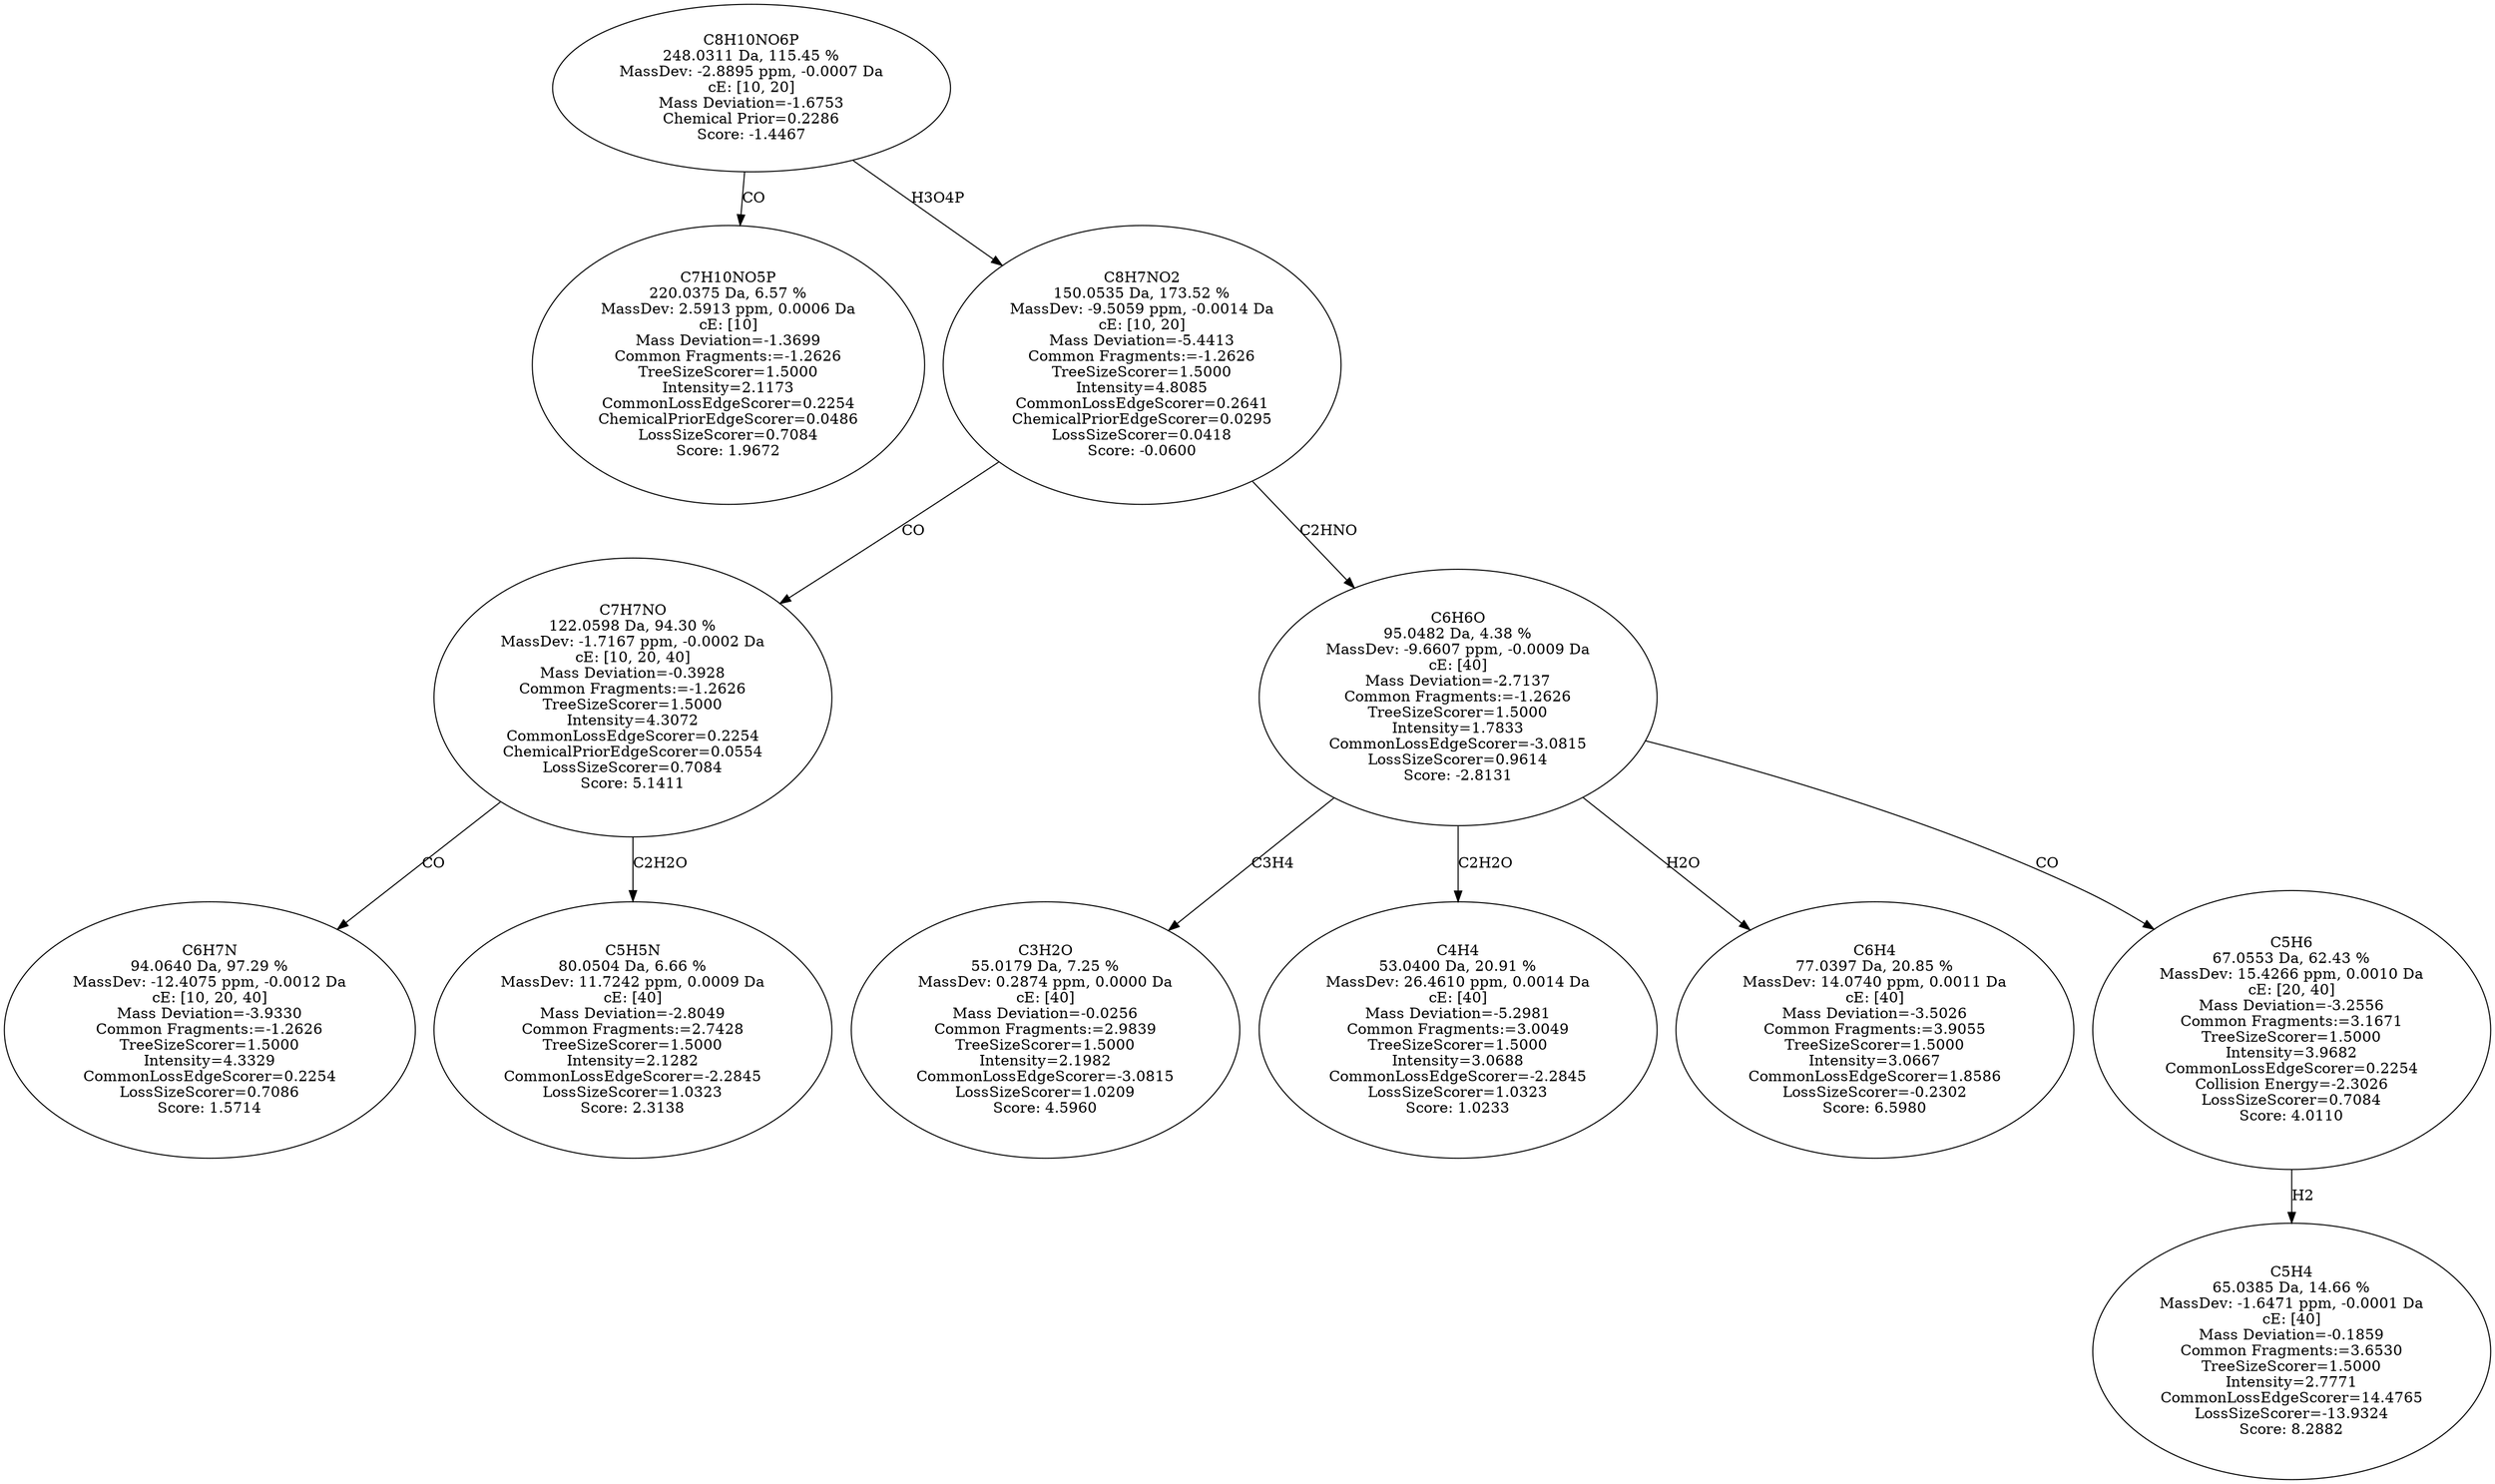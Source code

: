 strict digraph {
v1 [label="C7H10NO5P\n220.0375 Da, 6.57 %\nMassDev: 2.5913 ppm, 0.0006 Da\ncE: [10]\nMass Deviation=-1.3699\nCommon Fragments:=-1.2626\nTreeSizeScorer=1.5000\nIntensity=2.1173\nCommonLossEdgeScorer=0.2254\nChemicalPriorEdgeScorer=0.0486\nLossSizeScorer=0.7084\nScore: 1.9672"];
v2 [label="C6H7N\n94.0640 Da, 97.29 %\nMassDev: -12.4075 ppm, -0.0012 Da\ncE: [10, 20, 40]\nMass Deviation=-3.9330\nCommon Fragments:=-1.2626\nTreeSizeScorer=1.5000\nIntensity=4.3329\nCommonLossEdgeScorer=0.2254\nLossSizeScorer=0.7086\nScore: 1.5714"];
v3 [label="C5H5N\n80.0504 Da, 6.66 %\nMassDev: 11.7242 ppm, 0.0009 Da\ncE: [40]\nMass Deviation=-2.8049\nCommon Fragments:=2.7428\nTreeSizeScorer=1.5000\nIntensity=2.1282\nCommonLossEdgeScorer=-2.2845\nLossSizeScorer=1.0323\nScore: 2.3138"];
v4 [label="C7H7NO\n122.0598 Da, 94.30 %\nMassDev: -1.7167 ppm, -0.0002 Da\ncE: [10, 20, 40]\nMass Deviation=-0.3928\nCommon Fragments:=-1.2626\nTreeSizeScorer=1.5000\nIntensity=4.3072\nCommonLossEdgeScorer=0.2254\nChemicalPriorEdgeScorer=0.0554\nLossSizeScorer=0.7084\nScore: 5.1411"];
v5 [label="C3H2O\n55.0179 Da, 7.25 %\nMassDev: 0.2874 ppm, 0.0000 Da\ncE: [40]\nMass Deviation=-0.0256\nCommon Fragments:=2.9839\nTreeSizeScorer=1.5000\nIntensity=2.1982\nCommonLossEdgeScorer=-3.0815\nLossSizeScorer=1.0209\nScore: 4.5960"];
v6 [label="C4H4\n53.0400 Da, 20.91 %\nMassDev: 26.4610 ppm, 0.0014 Da\ncE: [40]\nMass Deviation=-5.2981\nCommon Fragments:=3.0049\nTreeSizeScorer=1.5000\nIntensity=3.0688\nCommonLossEdgeScorer=-2.2845\nLossSizeScorer=1.0323\nScore: 1.0233"];
v7 [label="C6H4\n77.0397 Da, 20.85 %\nMassDev: 14.0740 ppm, 0.0011 Da\ncE: [40]\nMass Deviation=-3.5026\nCommon Fragments:=3.9055\nTreeSizeScorer=1.5000\nIntensity=3.0667\nCommonLossEdgeScorer=1.8586\nLossSizeScorer=-0.2302\nScore: 6.5980"];
v8 [label="C5H4\n65.0385 Da, 14.66 %\nMassDev: -1.6471 ppm, -0.0001 Da\ncE: [40]\nMass Deviation=-0.1859\nCommon Fragments:=3.6530\nTreeSizeScorer=1.5000\nIntensity=2.7771\nCommonLossEdgeScorer=14.4765\nLossSizeScorer=-13.9324\nScore: 8.2882"];
v9 [label="C5H6\n67.0553 Da, 62.43 %\nMassDev: 15.4266 ppm, 0.0010 Da\ncE: [20, 40]\nMass Deviation=-3.2556\nCommon Fragments:=3.1671\nTreeSizeScorer=1.5000\nIntensity=3.9682\nCommonLossEdgeScorer=0.2254\nCollision Energy=-2.3026\nLossSizeScorer=0.7084\nScore: 4.0110"];
v10 [label="C6H6O\n95.0482 Da, 4.38 %\nMassDev: -9.6607 ppm, -0.0009 Da\ncE: [40]\nMass Deviation=-2.7137\nCommon Fragments:=-1.2626\nTreeSizeScorer=1.5000\nIntensity=1.7833\nCommonLossEdgeScorer=-3.0815\nLossSizeScorer=0.9614\nScore: -2.8131"];
v11 [label="C8H7NO2\n150.0535 Da, 173.52 %\nMassDev: -9.5059 ppm, -0.0014 Da\ncE: [10, 20]\nMass Deviation=-5.4413\nCommon Fragments:=-1.2626\nTreeSizeScorer=1.5000\nIntensity=4.8085\nCommonLossEdgeScorer=0.2641\nChemicalPriorEdgeScorer=0.0295\nLossSizeScorer=0.0418\nScore: -0.0600"];
v12 [label="C8H10NO6P\n248.0311 Da, 115.45 %\nMassDev: -2.8895 ppm, -0.0007 Da\ncE: [10, 20]\nMass Deviation=-1.6753\nChemical Prior=0.2286\nScore: -1.4467"];
v12 -> v1 [label="CO"];
v4 -> v2 [label="CO"];
v4 -> v3 [label="C2H2O"];
v11 -> v4 [label="CO"];
v10 -> v5 [label="C3H4"];
v10 -> v6 [label="C2H2O"];
v10 -> v7 [label="H2O"];
v9 -> v8 [label="H2"];
v10 -> v9 [label="CO"];
v11 -> v10 [label="C2HNO"];
v12 -> v11 [label="H3O4P"];
}